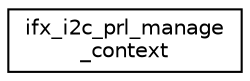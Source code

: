 digraph "Graphical Class Hierarchy"
{
 // LATEX_PDF_SIZE
  edge [fontname="Helvetica",fontsize="10",labelfontname="Helvetica",labelfontsize="10"];
  node [fontname="Helvetica",fontsize="10",shape=record];
  rankdir="LR";
  Node0 [label="ifx_i2c_prl_manage\l_context",height=0.2,width=0.4,color="black", fillcolor="white", style="filled",URL="$db/df2/structifx__i2c__prl__manage__context.html",tooltip="Presentation layer manage context structure."];
}
